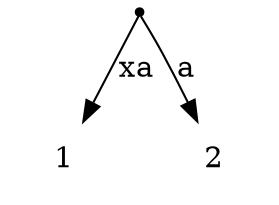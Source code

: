 digraph g{
0[shape=point];
0->1 [label = "xa"];
1[shape=plaintext];
0->2 [label = "a"];
2[shape=plaintext];
}
